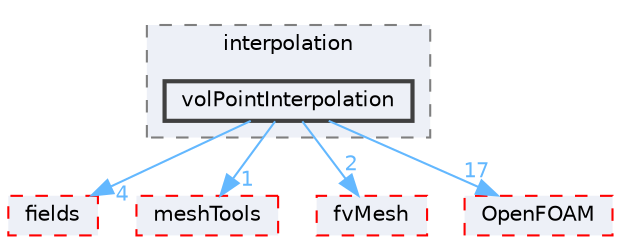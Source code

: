 digraph "src/finiteVolume/interpolation/volPointInterpolation"
{
 // LATEX_PDF_SIZE
  bgcolor="transparent";
  edge [fontname=Helvetica,fontsize=10,labelfontname=Helvetica,labelfontsize=10];
  node [fontname=Helvetica,fontsize=10,shape=box,height=0.2,width=0.4];
  compound=true
  subgraph clusterdir_a586eb954e2e5e74ecf6fe95a2457777 {
    graph [ bgcolor="#edf0f7", pencolor="grey50", label="interpolation", fontname=Helvetica,fontsize=10 style="filled,dashed", URL="dir_a586eb954e2e5e74ecf6fe95a2457777.html",tooltip=""]
  dir_dd9fc39a8f9a2ae23f0e64eaf0f03929 [label="volPointInterpolation", fillcolor="#edf0f7", color="grey25", style="filled,bold", URL="dir_dd9fc39a8f9a2ae23f0e64eaf0f03929.html",tooltip=""];
  }
  dir_25ab4a83a983f7bb7a38b7f63bb141b7 [label="fields", fillcolor="#edf0f7", color="red", style="filled,dashed", URL="dir_25ab4a83a983f7bb7a38b7f63bb141b7.html",tooltip=""];
  dir_ae30ad0bef50cf391b24c614251bb9fd [label="meshTools", fillcolor="#edf0f7", color="red", style="filled,dashed", URL="dir_ae30ad0bef50cf391b24c614251bb9fd.html",tooltip=""];
  dir_c382fa095c9c33d8673c0dd60aaef275 [label="fvMesh", fillcolor="#edf0f7", color="red", style="filled,dashed", URL="dir_c382fa095c9c33d8673c0dd60aaef275.html",tooltip=""];
  dir_c5473ff19b20e6ec4dfe5c310b3778a8 [label="OpenFOAM", fillcolor="#edf0f7", color="red", style="filled,dashed", URL="dir_c5473ff19b20e6ec4dfe5c310b3778a8.html",tooltip=""];
  dir_dd9fc39a8f9a2ae23f0e64eaf0f03929->dir_25ab4a83a983f7bb7a38b7f63bb141b7 [headlabel="4", labeldistance=1.5 headhref="dir_004300_001332.html" href="dir_004300_001332.html" color="steelblue1" fontcolor="steelblue1"];
  dir_dd9fc39a8f9a2ae23f0e64eaf0f03929->dir_ae30ad0bef50cf391b24c614251bb9fd [headlabel="1", labeldistance=1.5 headhref="dir_004300_002382.html" href="dir_004300_002382.html" color="steelblue1" fontcolor="steelblue1"];
  dir_dd9fc39a8f9a2ae23f0e64eaf0f03929->dir_c382fa095c9c33d8673c0dd60aaef275 [headlabel="2", labeldistance=1.5 headhref="dir_004300_001544.html" href="dir_004300_001544.html" color="steelblue1" fontcolor="steelblue1"];
  dir_dd9fc39a8f9a2ae23f0e64eaf0f03929->dir_c5473ff19b20e6ec4dfe5c310b3778a8 [headlabel="17", labeldistance=1.5 headhref="dir_004300_002695.html" href="dir_004300_002695.html" color="steelblue1" fontcolor="steelblue1"];
}
